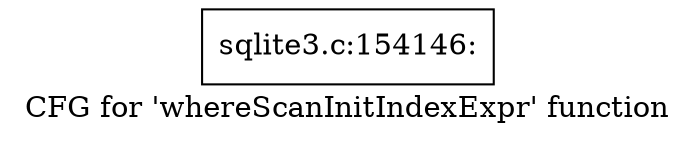 digraph "CFG for 'whereScanInitIndexExpr' function" {
	label="CFG for 'whereScanInitIndexExpr' function";

	Node0x55c0f9671af0 [shape=record,label="{sqlite3.c:154146:}"];
}
